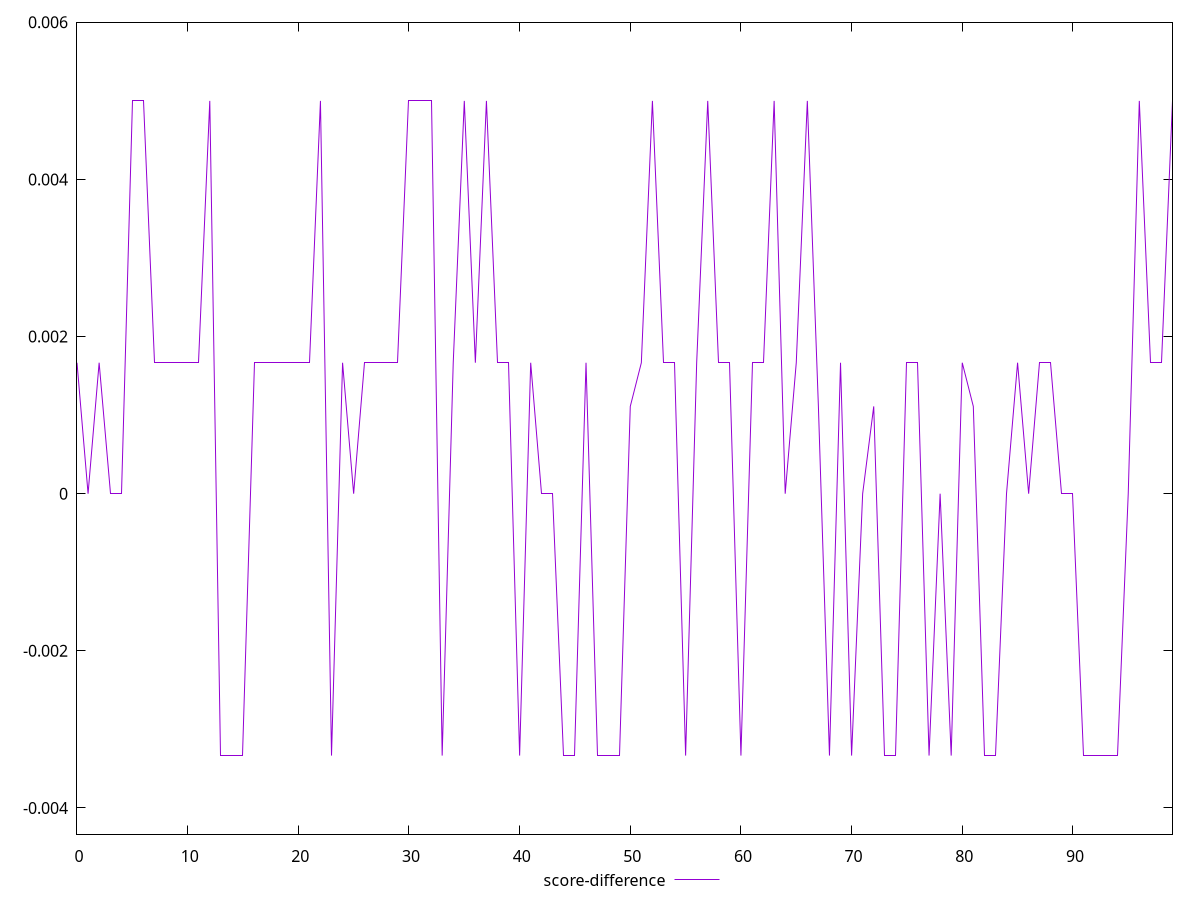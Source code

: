 reset

$scoreDifference <<EOF
0 0.0016666666666665941
1 0
2 0.0016666666666665941
3 0
4 0
5 0.0050000000000000044
6 0.0050000000000000044
7 0.0016666666666665941
8 0.0016666666666665941
9 0.0016666666666665941
10 0.0016666666666665941
11 0.0016666666666665941
12 0.0050000000000000044
13 -0.0033333333333332993
14 -0.0033333333333332993
15 -0.0033333333333332993
16 0.0016666666666665941
17 0.0016666666666665941
18 0.0016666666666665941
19 0.0016666666666665941
20 0.0016666666666665941
21 0.0016666666666665941
22 0.0050000000000000044
23 -0.0033333333333332993
24 0.0016666666666665941
25 0
26 0.0016666666666665941
27 0.0016666666666665941
28 0.0016666666666665941
29 0.0016666666666665941
30 0.0050000000000000044
31 0.0050000000000000044
32 0.0050000000000000044
33 -0.0033333333333332993
34 0.0016666666666665941
35 0.0050000000000000044
36 0.0016666666666665941
37 0.0050000000000000044
38 0.0016666666666665941
39 0.0016666666666665941
40 -0.0033333333333332993
41 0.0016666666666665941
42 0
43 0
44 -0.0033333333333332993
45 -0.0033333333333332993
46 0.0016666666666665941
47 -0.0033333333333332993
48 -0.0033333333333332993
49 -0.0033333333333332993
50 0.0011111111111110628
51 0.0016666666666665941
52 0.0050000000000000044
53 0.0016666666666665941
54 0.0016666666666665941
55 -0.0033333333333332993
56 0.0016666666666665941
57 0.0050000000000000044
58 0.0016666666666665941
59 0.0016666666666665941
60 -0.0033333333333332993
61 0.0016666666666665941
62 0.0016666666666665941
63 0.0050000000000000044
64 0
65 0.0016666666666665941
66 0.0050000000000000044
67 0.0011111111111110628
68 -0.0033333333333332993
69 0.0016666666666665941
70 -0.0033333333333332993
71 0
72 0.0011111111111110628
73 -0.0033333333333332993
74 -0.0033333333333332993
75 0.0016666666666665941
76 0.0016666666666665941
77 -0.0033333333333332993
78 0
79 -0.0033333333333332993
80 0.0016666666666665941
81 0.0011111111111110628
82 -0.0033333333333332993
83 -0.0033333333333332993
84 0
85 0.0016666666666665941
86 0
87 0.0016666666666665941
88 0.0016666666666665941
89 0
90 0
91 -0.0033333333333332993
92 -0.0033333333333332993
93 -0.0033333333333332993
94 -0.0033333333333332993
95 0
96 0.0050000000000000044
97 0.0016666666666665941
98 0.0016666666666665941
99 0.0050000000000000044
EOF

set key outside below
set xrange [0:99]
set yrange [-0.004333333333333299:0.0060000000000000045]
set trange [-0.004333333333333299:0.0060000000000000045]
set terminal svg size 640, 500 enhanced background rgb 'white'
set output "report_00008_2021-01-22T20:58:29.167/uses-http2/samples/pages+cached+noexternal/score-difference/values.svg"

plot $scoreDifference title "score-difference" with line

reset
